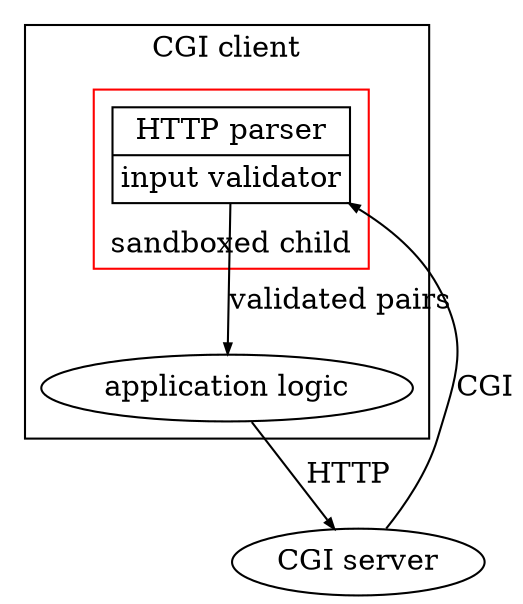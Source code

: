 digraph {
	node [shape="ellipse"; width="0"; height="0"; margin="0.05,0.05"];
	edge [arrowsize="0.5";];

	subgraph cluster0 {
		color="black";
		client [label="application logic"];
		subgraph cluster1 {
			parser [shape="record"; label="{ HTTP parser | input validator }"];
			color="red";
			label="sandboxed child";
			labelloc="b";
		}
		label="CGI client";
	}
	evil [label="CGI server"];

	parser -> client [label="validated pairs"];
	evil -> parser [label="CGI"];
	client -> evil [label="HTTP"];
}
